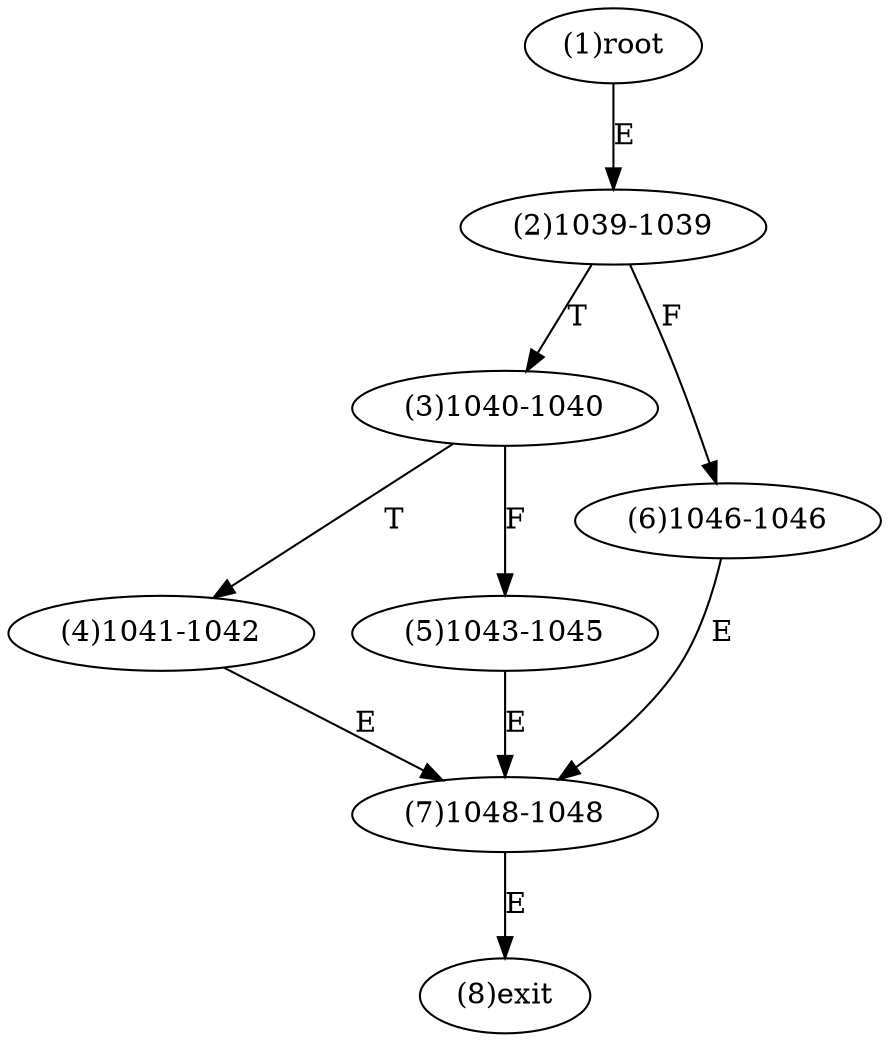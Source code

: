 digraph "" { 
1[ label="(1)root"];
2[ label="(2)1039-1039"];
3[ label="(3)1040-1040"];
4[ label="(4)1041-1042"];
5[ label="(5)1043-1045"];
6[ label="(6)1046-1046"];
7[ label="(7)1048-1048"];
8[ label="(8)exit"];
1->2[ label="E"];
2->6[ label="F"];
2->3[ label="T"];
3->5[ label="F"];
3->4[ label="T"];
4->7[ label="E"];
5->7[ label="E"];
6->7[ label="E"];
7->8[ label="E"];
}